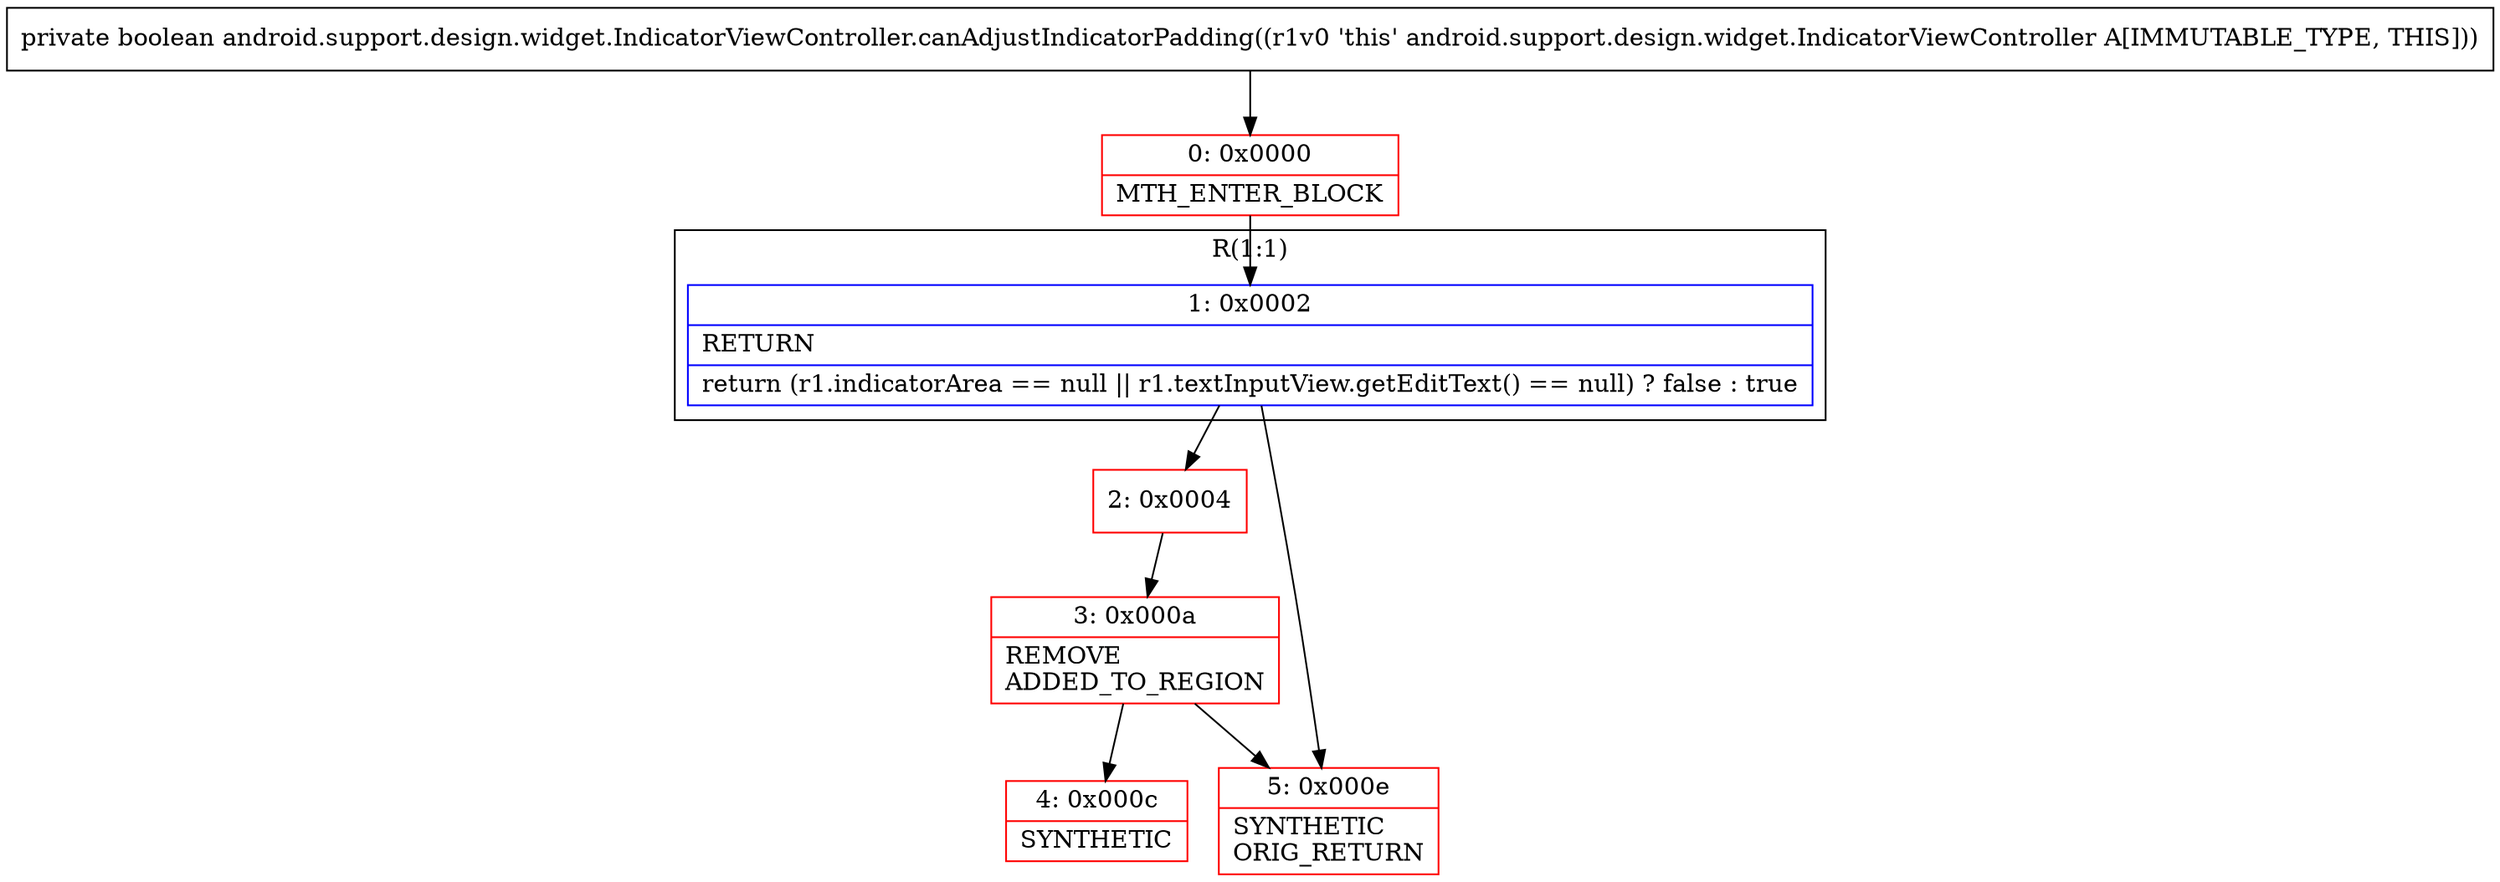 digraph "CFG forandroid.support.design.widget.IndicatorViewController.canAdjustIndicatorPadding()Z" {
subgraph cluster_Region_630905114 {
label = "R(1:1)";
node [shape=record,color=blue];
Node_1 [shape=record,label="{1\:\ 0x0002|RETURN\l|return (r1.indicatorArea == null \|\| r1.textInputView.getEditText() == null) ? false : true\l}"];
}
Node_0 [shape=record,color=red,label="{0\:\ 0x0000|MTH_ENTER_BLOCK\l}"];
Node_2 [shape=record,color=red,label="{2\:\ 0x0004}"];
Node_3 [shape=record,color=red,label="{3\:\ 0x000a|REMOVE\lADDED_TO_REGION\l}"];
Node_4 [shape=record,color=red,label="{4\:\ 0x000c|SYNTHETIC\l}"];
Node_5 [shape=record,color=red,label="{5\:\ 0x000e|SYNTHETIC\lORIG_RETURN\l}"];
MethodNode[shape=record,label="{private boolean android.support.design.widget.IndicatorViewController.canAdjustIndicatorPadding((r1v0 'this' android.support.design.widget.IndicatorViewController A[IMMUTABLE_TYPE, THIS])) }"];
MethodNode -> Node_0;
Node_1 -> Node_2;
Node_1 -> Node_5;
Node_0 -> Node_1;
Node_2 -> Node_3;
Node_3 -> Node_4;
Node_3 -> Node_5;
}

